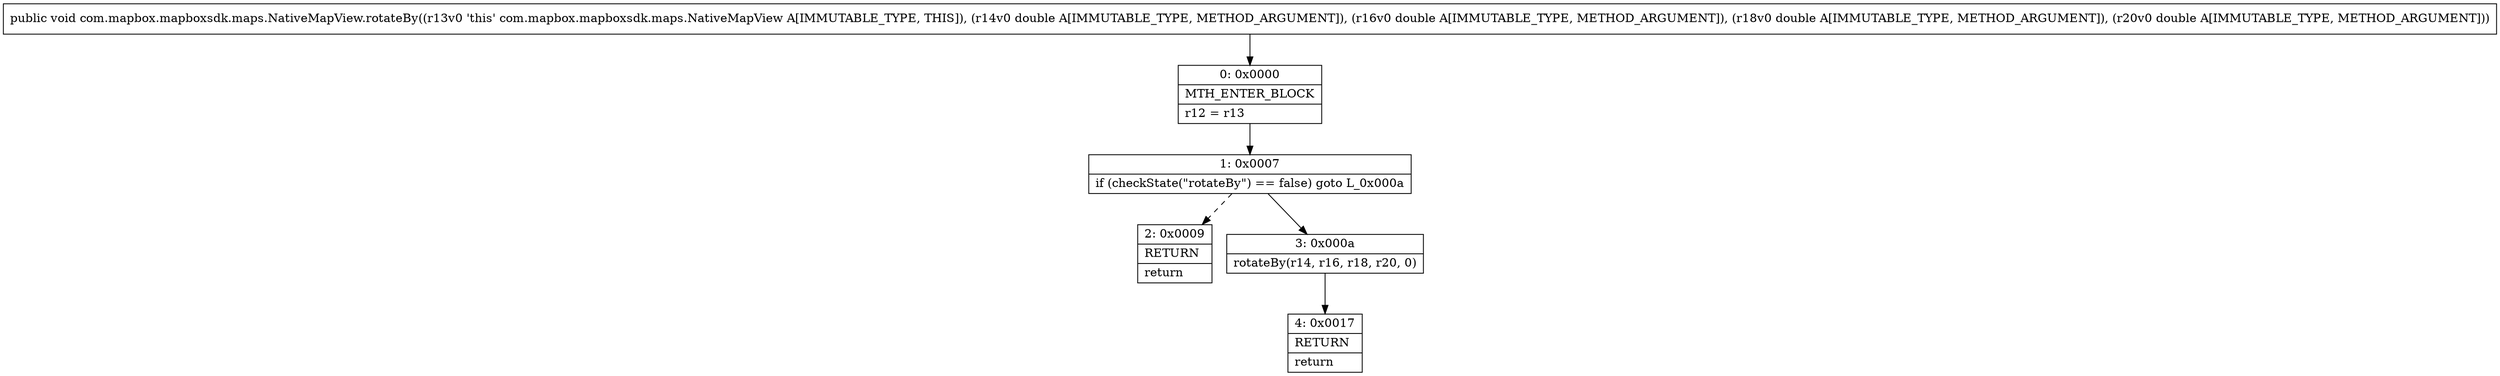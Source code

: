 digraph "CFG forcom.mapbox.mapboxsdk.maps.NativeMapView.rotateBy(DDDD)V" {
Node_0 [shape=record,label="{0\:\ 0x0000|MTH_ENTER_BLOCK\l|r12 = r13\l}"];
Node_1 [shape=record,label="{1\:\ 0x0007|if (checkState(\"rotateBy\") == false) goto L_0x000a\l}"];
Node_2 [shape=record,label="{2\:\ 0x0009|RETURN\l|return\l}"];
Node_3 [shape=record,label="{3\:\ 0x000a|rotateBy(r14, r16, r18, r20, 0)\l}"];
Node_4 [shape=record,label="{4\:\ 0x0017|RETURN\l|return\l}"];
MethodNode[shape=record,label="{public void com.mapbox.mapboxsdk.maps.NativeMapView.rotateBy((r13v0 'this' com.mapbox.mapboxsdk.maps.NativeMapView A[IMMUTABLE_TYPE, THIS]), (r14v0 double A[IMMUTABLE_TYPE, METHOD_ARGUMENT]), (r16v0 double A[IMMUTABLE_TYPE, METHOD_ARGUMENT]), (r18v0 double A[IMMUTABLE_TYPE, METHOD_ARGUMENT]), (r20v0 double A[IMMUTABLE_TYPE, METHOD_ARGUMENT])) }"];
MethodNode -> Node_0;
Node_0 -> Node_1;
Node_1 -> Node_2[style=dashed];
Node_1 -> Node_3;
Node_3 -> Node_4;
}

